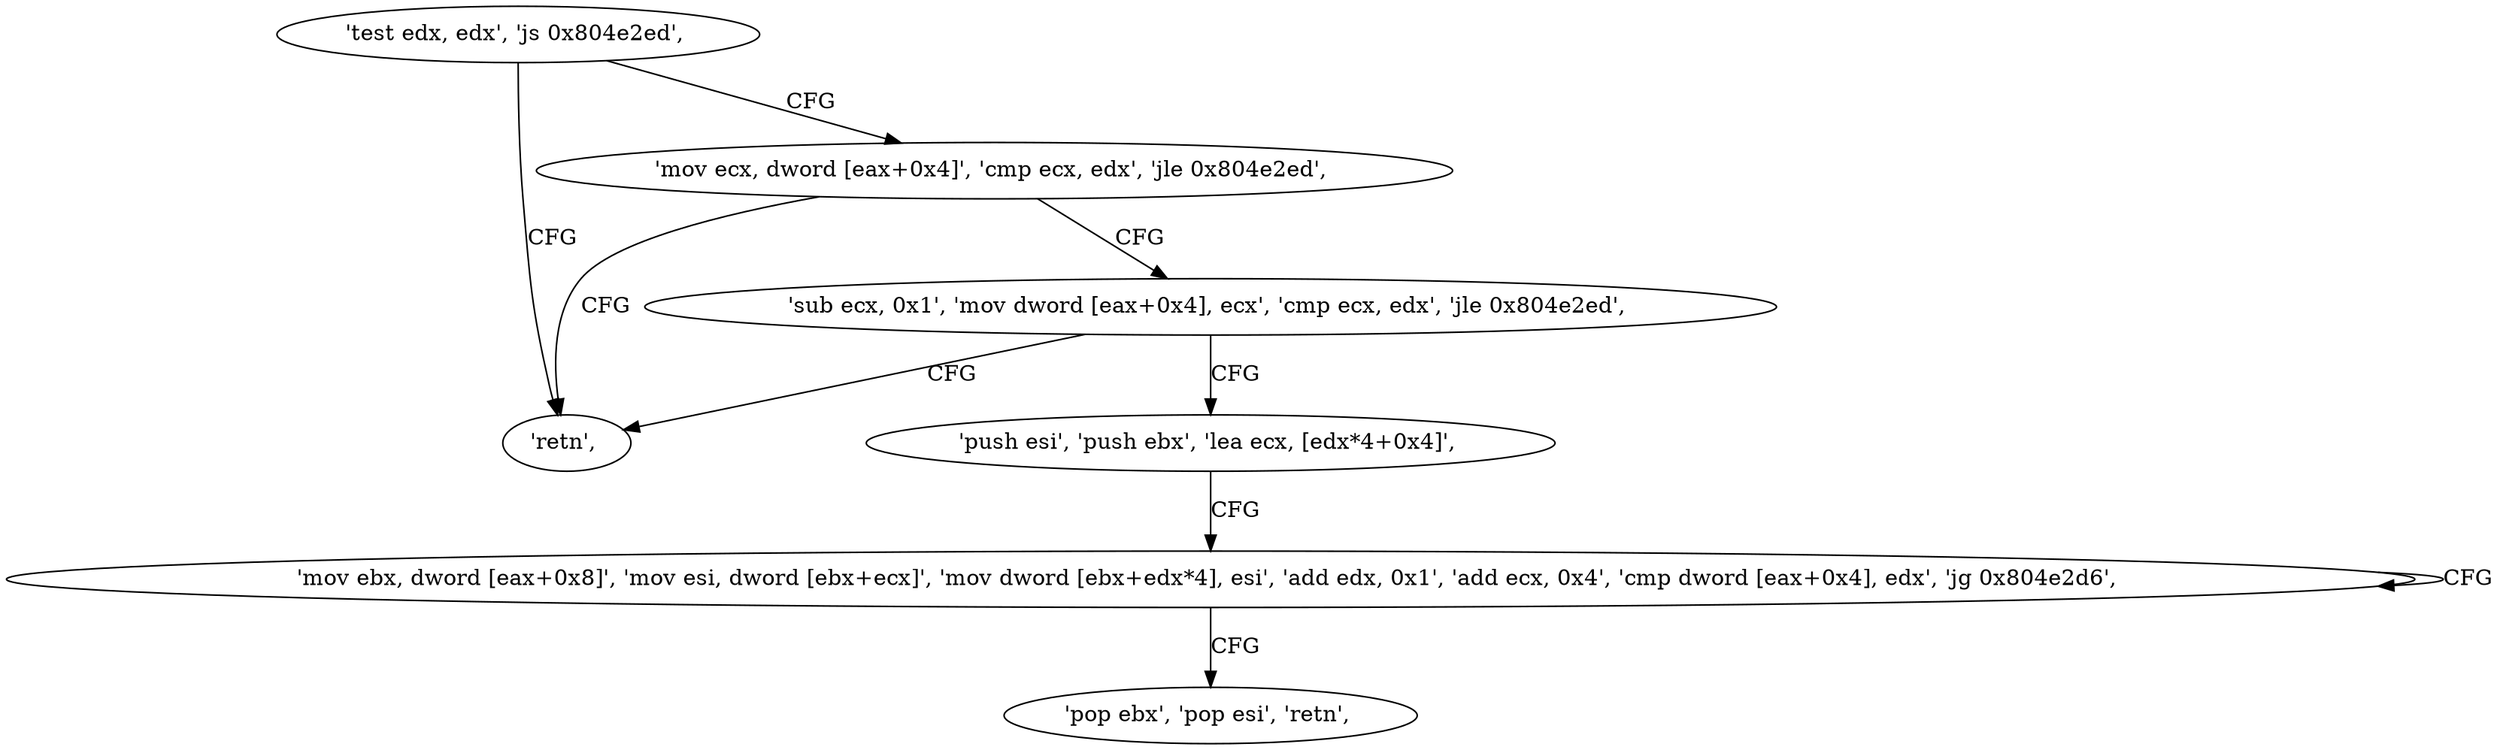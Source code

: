 digraph "func" {
"134537912" [label = "'test edx, edx', 'js 0x804e2ed', " ]
"134537965" [label = "'retn', " ]
"134537916" [label = "'mov ecx, dword [eax+0x4]', 'cmp ecx, edx', 'jle 0x804e2ed', " ]
"134537923" [label = "'sub ecx, 0x1', 'mov dword [eax+0x4], ecx', 'cmp ecx, edx', 'jle 0x804e2ed', " ]
"134537933" [label = "'push esi', 'push ebx', 'lea ecx, [edx*4+0x4]', " ]
"134537942" [label = "'mov ebx, dword [eax+0x8]', 'mov esi, dword [ebx+ecx]', 'mov dword [ebx+edx*4], esi', 'add edx, 0x1', 'add ecx, 0x4', 'cmp dword [eax+0x4], edx', 'jg 0x804e2d6', " ]
"134537962" [label = "'pop ebx', 'pop esi', 'retn', " ]
"134537912" -> "134537965" [ label = "CFG" ]
"134537912" -> "134537916" [ label = "CFG" ]
"134537916" -> "134537965" [ label = "CFG" ]
"134537916" -> "134537923" [ label = "CFG" ]
"134537923" -> "134537965" [ label = "CFG" ]
"134537923" -> "134537933" [ label = "CFG" ]
"134537933" -> "134537942" [ label = "CFG" ]
"134537942" -> "134537942" [ label = "CFG" ]
"134537942" -> "134537962" [ label = "CFG" ]
}
